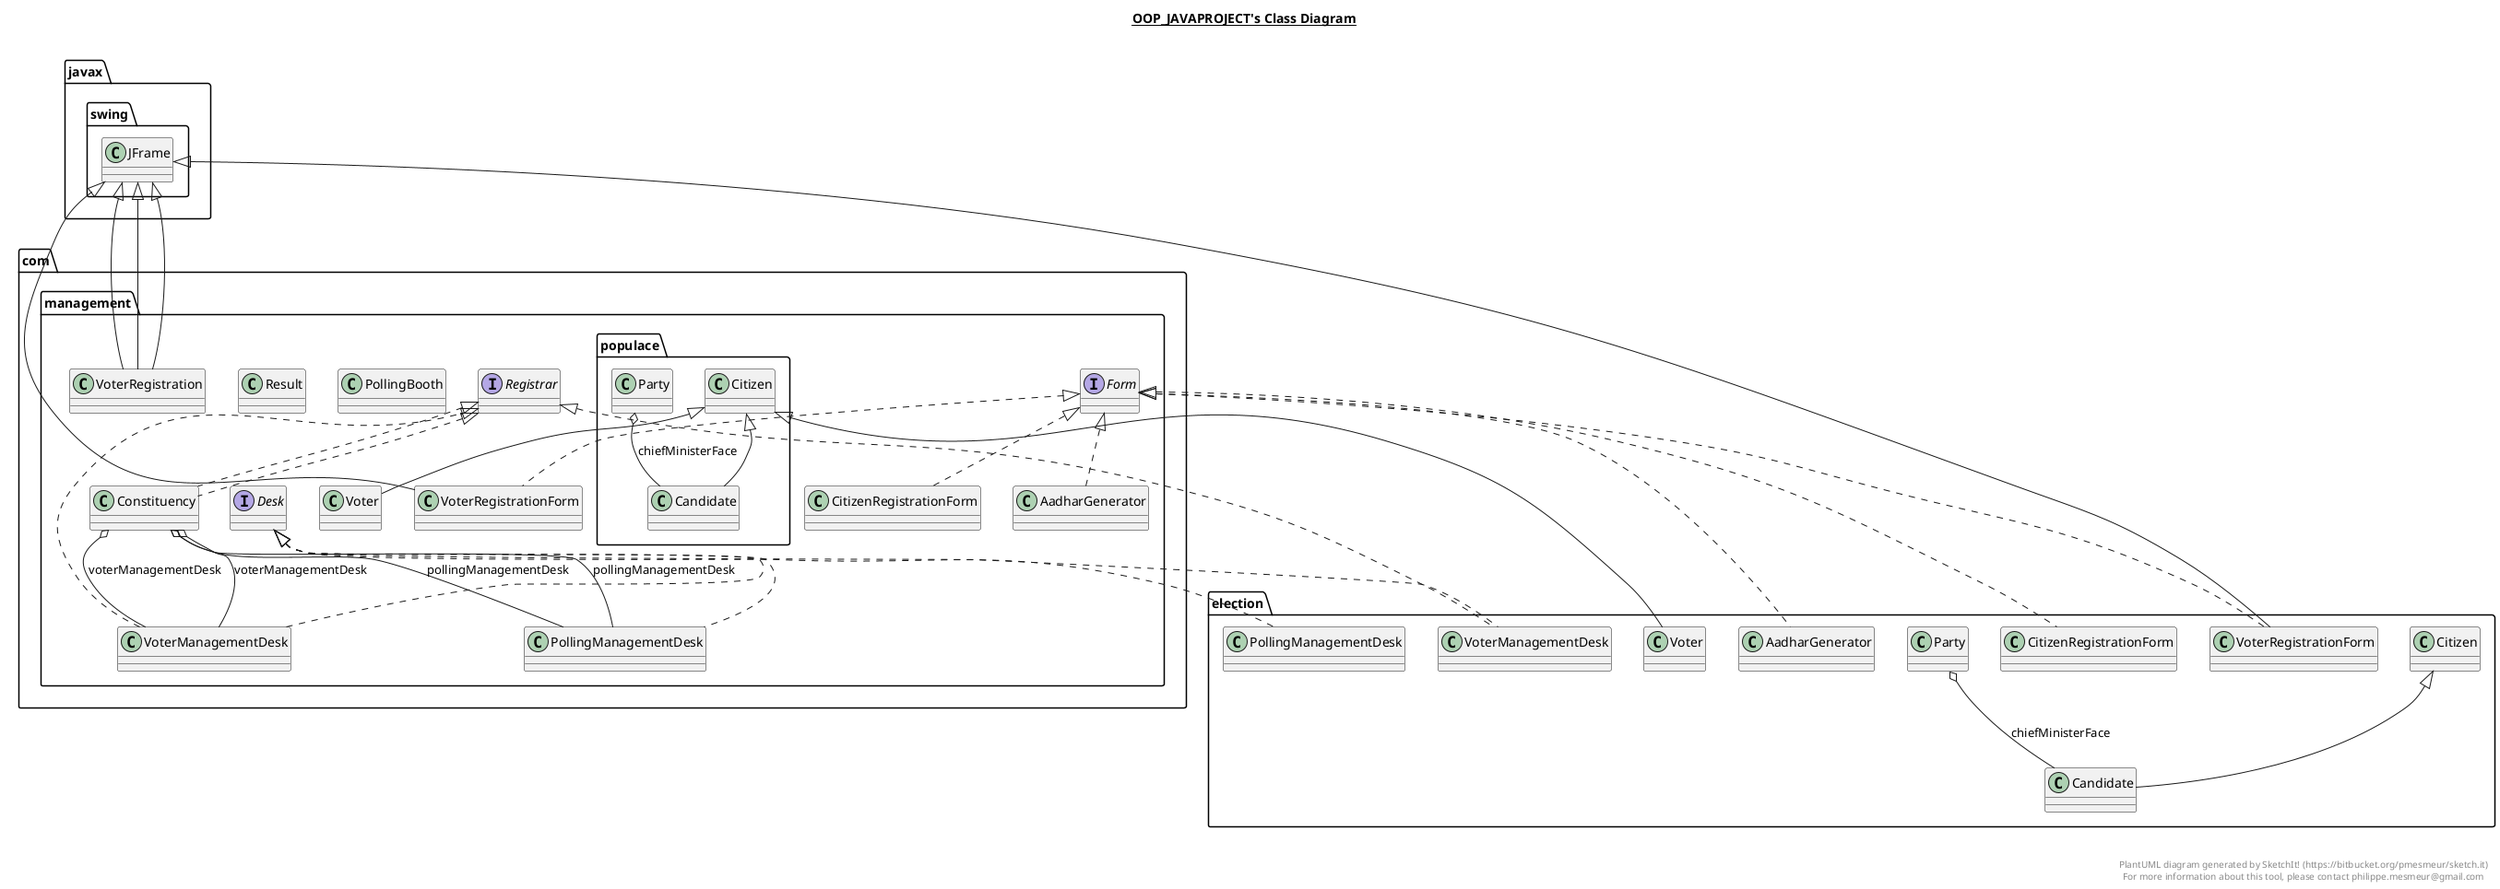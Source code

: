 @startuml

title __OOP_JAVAPROJECT's Class Diagram__\n

  namespace com.management {
    class com.management.AadharGenerator {
    }
  }
  

  namespace com.management {
    class com.management.CitizenRegistrationForm {
    }
  }
  

  namespace com.management {
    class com.management.Constituency {
    }
  }
  

  namespace com.management {
    class com.management.Constituency {
    }
  }
  

  namespace com.management {
    interface com.management.Desk {
    }
  }
  

  namespace com.management {
    interface com.management.Desk {
    }
  }
  

  namespace com.management {
    interface com.management.Form {
    }
  }
  

  namespace com.management {
    interface com.management.Form {
    }
  }
  

  namespace com.management {
    class com.management.PollingBooth {
    }
  }
  

  namespace com.management {
    class com.management.PollingBooth {
    }
  }
  

  namespace com.management {
    class com.management.PollingBooth {
    }
  }
  

  namespace com.management {
    class com.management.PollingBooth {
    }
  }
  

  namespace com.management {
    class com.management.PollingBooth {
    }
  }
  

  namespace com.management {
    class com.management.PollingManagementDesk {
    }
  }
  

  namespace com.management {
    interface com.management.Registrar {
    }
  }
  

  namespace com.management {
    class com.management.Result {
    }
  }
  

  namespace com.management {
    class com.management.Voter {
    }
  }
  

  namespace com.management {
    class com.management.VoterManagementDesk {
    }
  }
  

  namespace com.management {
    class com.management.VoterRegistration {
    }
  }
  

  namespace com.management {
    class com.management.VoterRegistration {
    }
  }
  

  namespace com.management {
    class com.management.VoterRegistration {
    }
  }
  

  namespace com.management {
    class com.management.VoterRegistrationForm {
    }
  }
  

  namespace com.management {
    namespace populace {
      class com.management.populace.Candidate {
      }
    }
  }
  

  namespace com.management {
    namespace populace {
      class com.management.populace.Citizen {
      }
    }
  }
  

  namespace com.management {
    namespace populace {
      class com.management.populace.Party {
      }
    }
  }
  

  namespace election {
    class election.AadharGenerator {
    }
  }
  

  namespace election {
    class election.Candidate {
    }
  }
  

  namespace election {
    class election.Citizen {
    }
  }
  

  namespace election {
    class election.CitizenRegistrationForm {
    }
  }
  

  namespace election {
    class election.Party {
    }
  }
  

  namespace election {
    class election.PollingManagementDesk {
    }
  }
  

  namespace election {
    class election.Voter {
    }
  }
  

  namespace election {
    class election.VoterManagementDesk {
    }
  }
  

  namespace election {
    class election.VoterRegistrationForm {
    }
  }
  

  com.management.AadharGenerator .up.|> com.management.Form
  com.management.CitizenRegistrationForm .up.|> com.management.Form
  com.management.Constituency .up.|> com.management.Registrar
  com.management.Constituency o-- com.management.PollingManagementDesk : pollingManagementDesk
  com.management.Constituency o-- com.management.VoterManagementDesk : voterManagementDesk
  com.management.Constituency .up.|> com.management.Registrar
  com.management.Constituency o-- com.management.PollingManagementDesk : pollingManagementDesk
  com.management.Constituency o-- com.management.VoterManagementDesk : voterManagementDesk
  com.management.PollingManagementDesk .up.|> com.management.Desk
  com.management.Voter -up-|> com.management.populace.Citizen
  com.management.VoterManagementDesk .up.|> com.management.Desk
  com.management.VoterManagementDesk .up.|> com.management.Registrar
  com.management.VoterRegistration -up-|> javax.swing.JFrame
  com.management.VoterRegistration -up-|> javax.swing.JFrame
  com.management.VoterRegistration -up-|> javax.swing.JFrame
  com.management.VoterRegistrationForm .up.|> com.management.Form
  com.management.VoterRegistrationForm -up-|> javax.swing.JFrame
  com.management.populace.Candidate -up-|> com.management.populace.Citizen
  com.management.populace.Party o-- com.management.populace.Candidate : chiefMinisterFace
  election.AadharGenerator .up.|> com.management.Form
  election.Candidate -up-|> election.Citizen
  election.CitizenRegistrationForm .up.|> com.management.Form
  election.Party o-- election.Candidate : chiefMinisterFace
  election.PollingManagementDesk .up.|> com.management.Desk
  election.Voter -up-|> com.management.populace.Citizen
  election.VoterManagementDesk .up.|> com.management.Desk
  election.VoterManagementDesk .up.|> com.management.Registrar
  election.VoterRegistrationForm .up.|> com.management.Form
  election.VoterRegistrationForm -up-|> javax.swing.JFrame


right footer


PlantUML diagram generated by SketchIt! (https://bitbucket.org/pmesmeur/sketch.it)
For more information about this tool, please contact philippe.mesmeur@gmail.com
endfooter

@enduml
